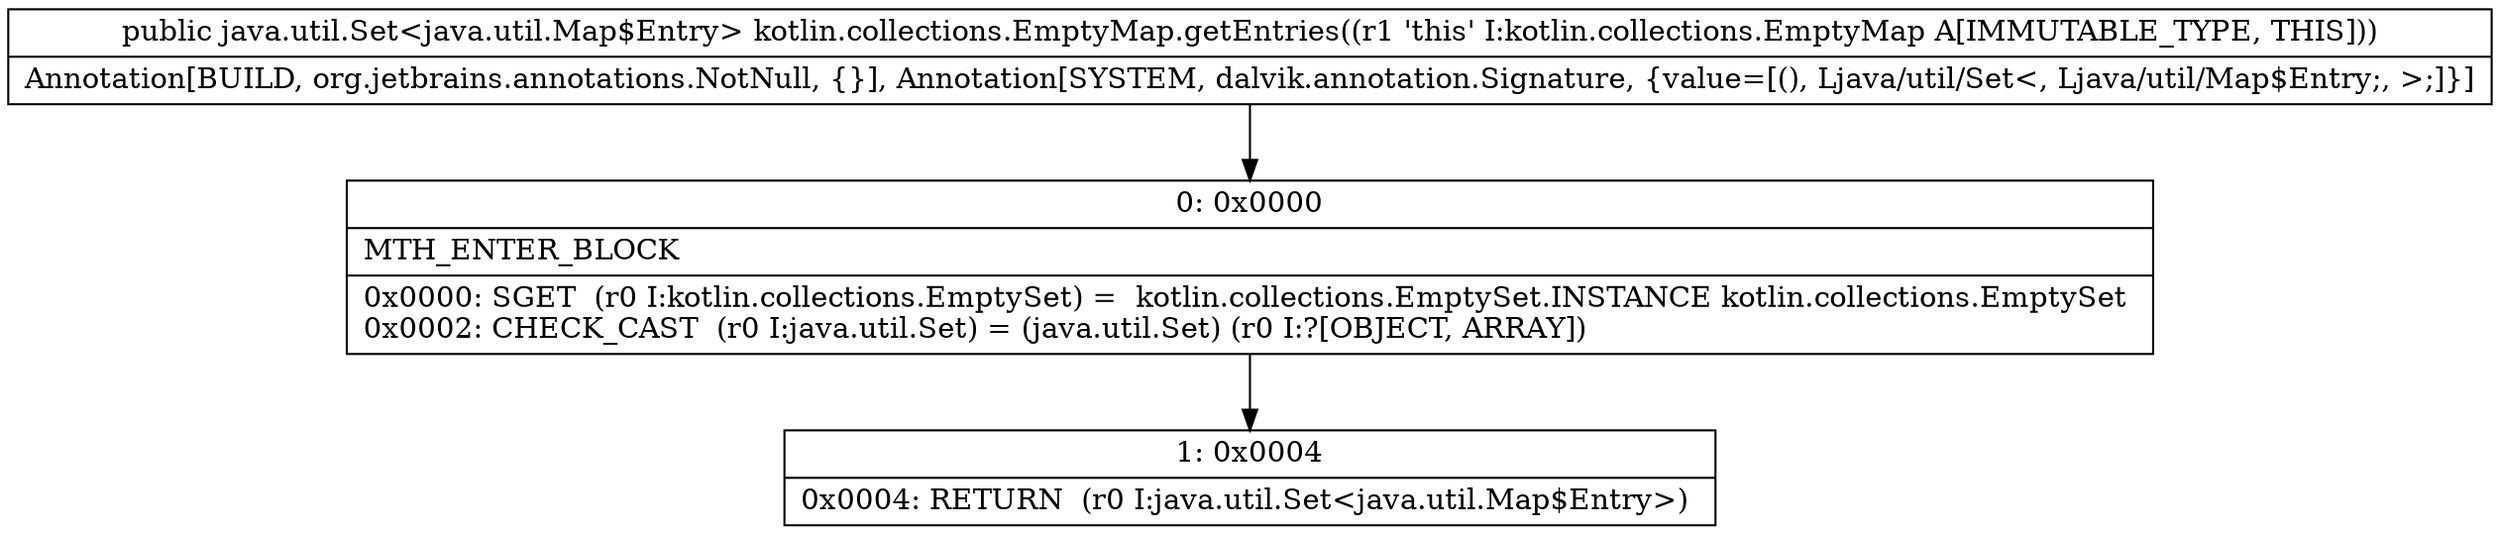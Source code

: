 digraph "CFG forkotlin.collections.EmptyMap.getEntries()Ljava\/util\/Set;" {
Node_0 [shape=record,label="{0\:\ 0x0000|MTH_ENTER_BLOCK\l|0x0000: SGET  (r0 I:kotlin.collections.EmptySet) =  kotlin.collections.EmptySet.INSTANCE kotlin.collections.EmptySet \l0x0002: CHECK_CAST  (r0 I:java.util.Set) = (java.util.Set) (r0 I:?[OBJECT, ARRAY]) \l}"];
Node_1 [shape=record,label="{1\:\ 0x0004|0x0004: RETURN  (r0 I:java.util.Set\<java.util.Map$Entry\>) \l}"];
MethodNode[shape=record,label="{public java.util.Set\<java.util.Map$Entry\> kotlin.collections.EmptyMap.getEntries((r1 'this' I:kotlin.collections.EmptyMap A[IMMUTABLE_TYPE, THIS]))  | Annotation[BUILD, org.jetbrains.annotations.NotNull, \{\}], Annotation[SYSTEM, dalvik.annotation.Signature, \{value=[(), Ljava\/util\/Set\<, Ljava\/util\/Map$Entry;, \>;]\}]\l}"];
MethodNode -> Node_0;
Node_0 -> Node_1;
}

